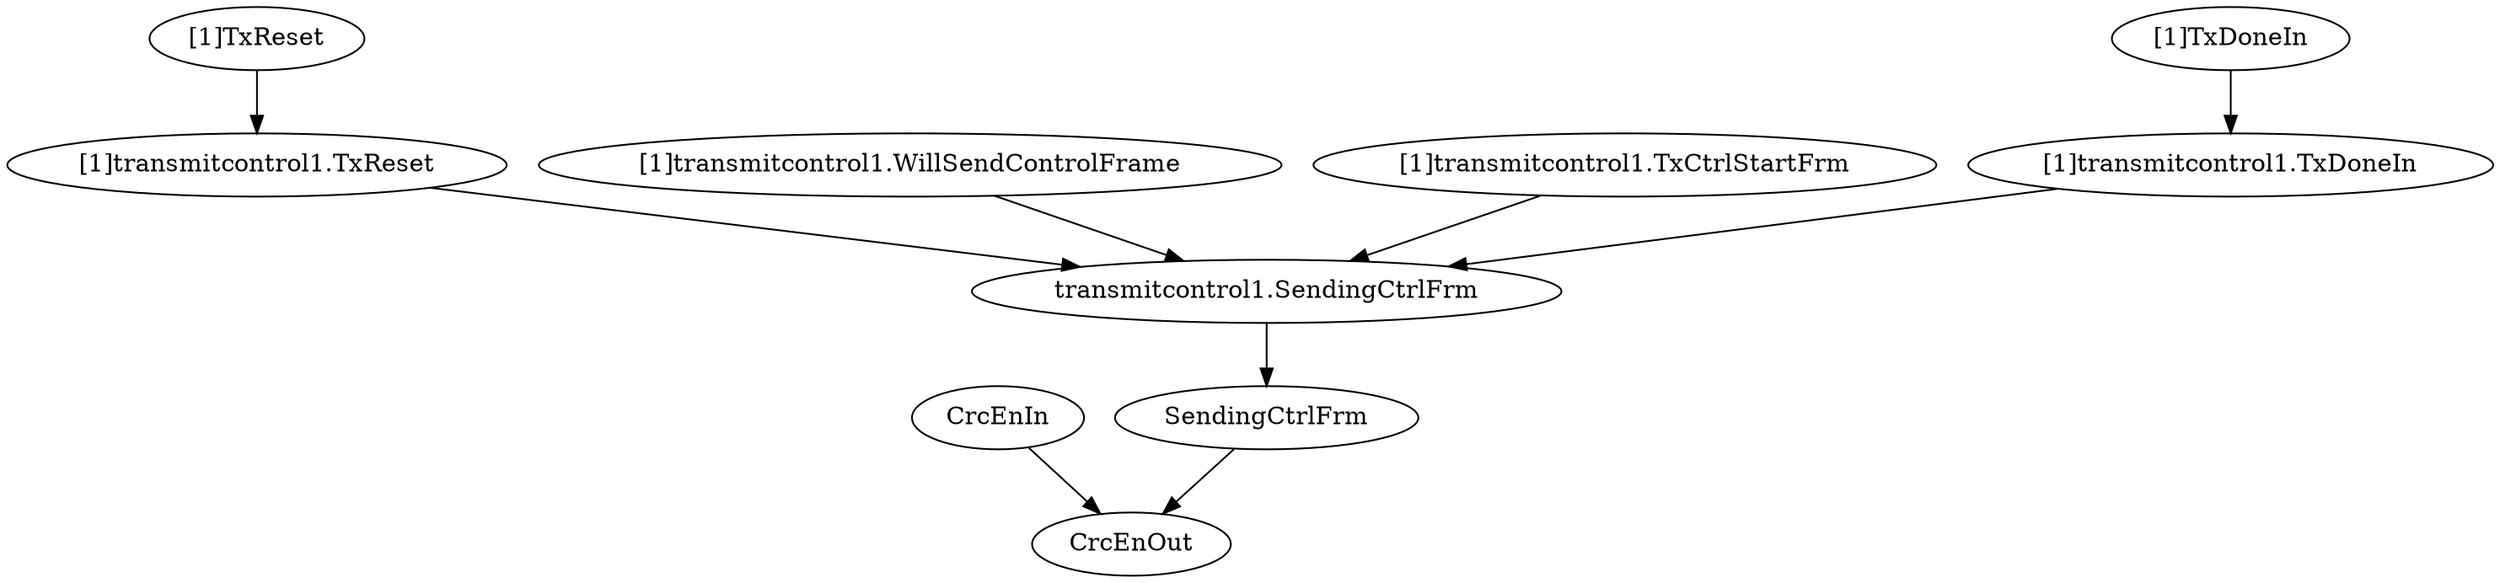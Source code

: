 strict digraph "" {
	"[1]transmitcontrol1.TxDoneIn"	 [complexity=4,
		importance=0.0219878573888,
		rank=0.00549696434721];
	"transmitcontrol1.SendingCtrlFrm"	 [complexity=3,
		importance=0.0187840874568,
		rank=0.00626136248561];
	"[1]transmitcontrol1.TxDoneIn" -> "transmitcontrol1.SendingCtrlFrm";
	SendingCtrlFrm	 [complexity=3,
		importance=0.0122851399223,
		rank=0.00409504664078];
	"transmitcontrol1.SendingCtrlFrm" -> SendingCtrlFrm;
	"[1]TxDoneIn"	 [complexity=4,
		importance=0.0249780355346,
		rank=0.00624450888364];
	"[1]TxDoneIn" -> "[1]transmitcontrol1.TxDoneIn";
	"[1]TxReset"	 [complexity=4,
		importance=0.0624260650684,
		rank=0.0156065162671];
	"[1]transmitcontrol1.TxReset"	 [complexity=4,
		importance=0.0594358869227,
		rank=0.0148589717307];
	"[1]TxReset" -> "[1]transmitcontrol1.TxReset";
	"[1]transmitcontrol1.TxReset" -> "transmitcontrol1.SendingCtrlFrm";
	CrcEnIn	 [complexity=3,
		importance=0.00903550235017,
		rank=0.00301183411672];
	CrcEnOut	 [complexity=0,
		importance=0.00604532420444,
		rank=0.0];
	CrcEnIn -> CrcEnOut;
	"[1]transmitcontrol1.WillSendControlFrame"	 [complexity=5,
		importance=0.0479090583876,
		rank=0.00958181167752];
	"[1]transmitcontrol1.WillSendControlFrame" -> "transmitcontrol1.SendingCtrlFrm";
	"[1]transmitcontrol1.TxCtrlStartFrm"	 [complexity=5,
		importance=0.048641937215,
		rank=0.00972838744301];
	"[1]transmitcontrol1.TxCtrlStartFrm" -> "transmitcontrol1.SendingCtrlFrm";
	SendingCtrlFrm -> CrcEnOut;
}
